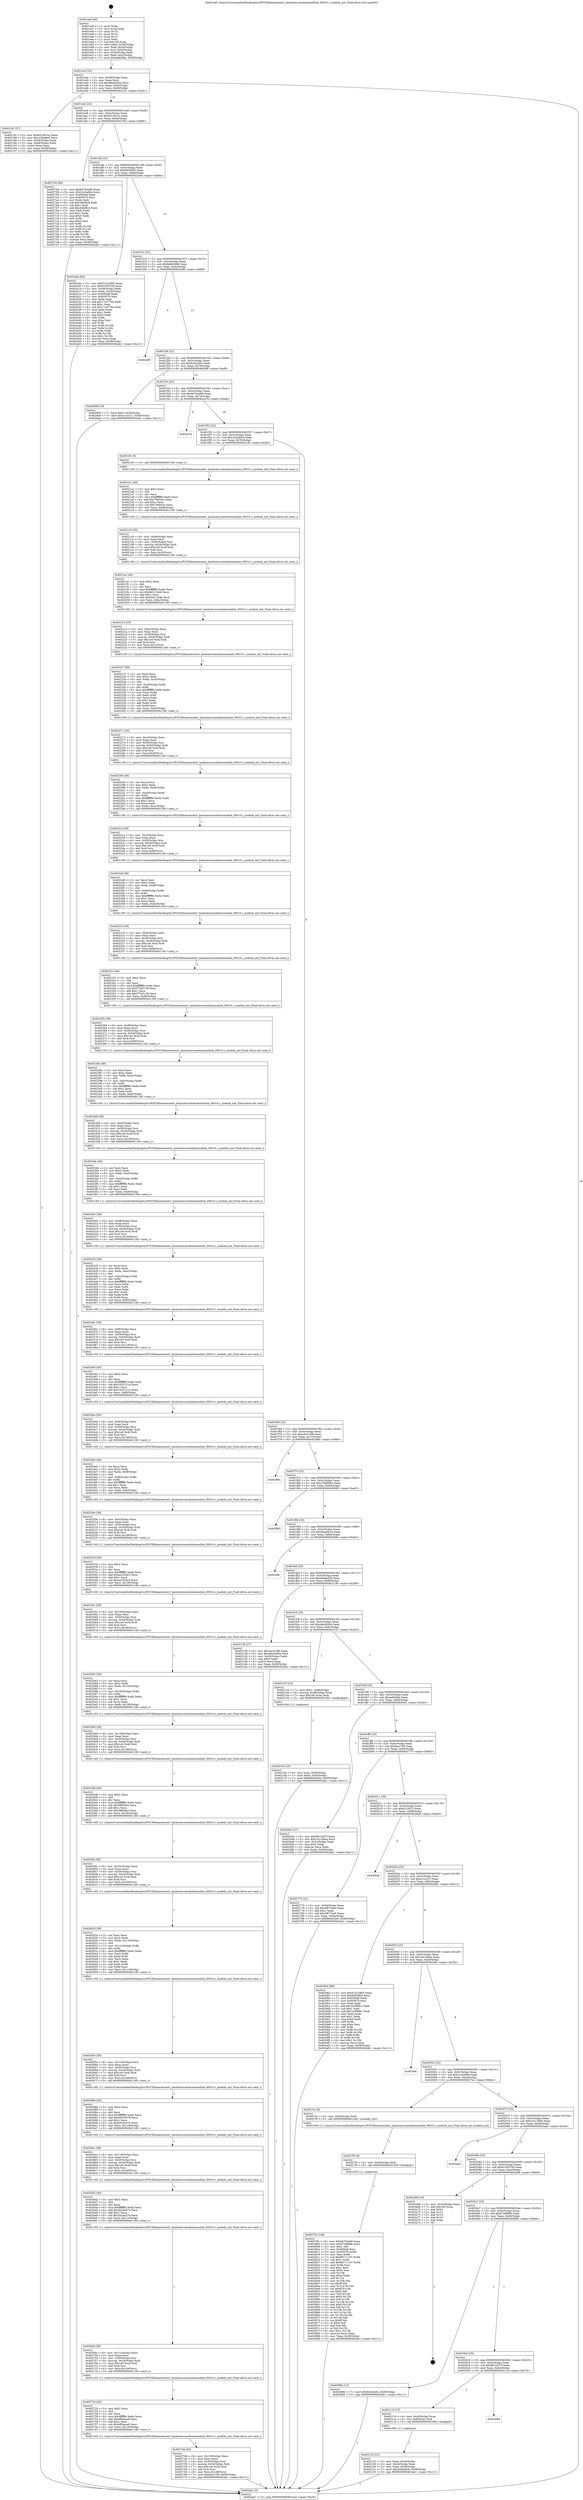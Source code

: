 digraph "0x401ea0" {
  label = "0x401ea0 (/mnt/c/Users/mathe/Desktop/tcc/POCII/binaries/extr_hashcatsrcmodulesmodule_00010.c_module_init_Final-ollvm.out::main(0))"
  labelloc = "t"
  node[shape=record]

  Entry [label="",width=0.3,height=0.3,shape=circle,fillcolor=black,style=filled]
  "0x401ecd" [label="{
     0x401ecd [23]\l
     | [instrs]\l
     &nbsp;&nbsp;0x401ecd \<+3\>: mov -0x58(%rbp),%eax\l
     &nbsp;&nbsp;0x401ed0 \<+2\>: mov %eax,%ecx\l
     &nbsp;&nbsp;0x401ed2 \<+6\>: sub $0x86eb42bb,%ecx\l
     &nbsp;&nbsp;0x401ed8 \<+3\>: mov %eax,-0x5c(%rbp)\l
     &nbsp;&nbsp;0x401edb \<+3\>: mov %ecx,-0x60(%rbp)\l
     &nbsp;&nbsp;0x401ede \<+6\>: je 0000000000402181 \<main+0x2e1\>\l
  }"]
  "0x402181" [label="{
     0x402181 [27]\l
     | [instrs]\l
     &nbsp;&nbsp;0x402181 \<+5\>: mov $0x931491ec,%eax\l
     &nbsp;&nbsp;0x402186 \<+5\>: mov $0xc22bd6e5,%ecx\l
     &nbsp;&nbsp;0x40218b \<+3\>: mov -0x54(%rbp),%edx\l
     &nbsp;&nbsp;0x40218e \<+3\>: cmp -0x48(%rbp),%edx\l
     &nbsp;&nbsp;0x402191 \<+3\>: cmovl %ecx,%eax\l
     &nbsp;&nbsp;0x402194 \<+3\>: mov %eax,-0x58(%rbp)\l
     &nbsp;&nbsp;0x402197 \<+5\>: jmp 0000000000402ab1 \<main+0xc11\>\l
  }"]
  "0x401ee4" [label="{
     0x401ee4 [22]\l
     | [instrs]\l
     &nbsp;&nbsp;0x401ee4 \<+5\>: jmp 0000000000401ee9 \<main+0x49\>\l
     &nbsp;&nbsp;0x401ee9 \<+3\>: mov -0x5c(%rbp),%eax\l
     &nbsp;&nbsp;0x401eec \<+5\>: sub $0x931491ec,%eax\l
     &nbsp;&nbsp;0x401ef1 \<+3\>: mov %eax,-0x64(%rbp)\l
     &nbsp;&nbsp;0x401ef4 \<+6\>: je 0000000000402794 \<main+0x8f4\>\l
  }"]
  Exit [label="",width=0.3,height=0.3,shape=circle,fillcolor=black,style=filled,peripheries=2]
  "0x402794" [label="{
     0x402794 [88]\l
     | [instrs]\l
     &nbsp;&nbsp;0x402794 \<+5\>: mov $0xbb7b3a69,%eax\l
     &nbsp;&nbsp;0x402799 \<+5\>: mov $0x21e5a60e,%ecx\l
     &nbsp;&nbsp;0x40279e \<+7\>: mov 0x4050a8,%edx\l
     &nbsp;&nbsp;0x4027a5 \<+7\>: mov 0x405070,%esi\l
     &nbsp;&nbsp;0x4027ac \<+2\>: mov %edx,%edi\l
     &nbsp;&nbsp;0x4027ae \<+6\>: sub $0x3dfcf6c4,%edi\l
     &nbsp;&nbsp;0x4027b4 \<+3\>: sub $0x1,%edi\l
     &nbsp;&nbsp;0x4027b7 \<+6\>: add $0x3dfcf6c4,%edi\l
     &nbsp;&nbsp;0x4027bd \<+3\>: imul %edi,%edx\l
     &nbsp;&nbsp;0x4027c0 \<+3\>: and $0x1,%edx\l
     &nbsp;&nbsp;0x4027c3 \<+3\>: cmp $0x0,%edx\l
     &nbsp;&nbsp;0x4027c6 \<+4\>: sete %r8b\l
     &nbsp;&nbsp;0x4027ca \<+3\>: cmp $0xa,%esi\l
     &nbsp;&nbsp;0x4027cd \<+4\>: setl %r9b\l
     &nbsp;&nbsp;0x4027d1 \<+3\>: mov %r8b,%r10b\l
     &nbsp;&nbsp;0x4027d4 \<+3\>: and %r9b,%r10b\l
     &nbsp;&nbsp;0x4027d7 \<+3\>: xor %r9b,%r8b\l
     &nbsp;&nbsp;0x4027da \<+3\>: or %r8b,%r10b\l
     &nbsp;&nbsp;0x4027dd \<+4\>: test $0x1,%r10b\l
     &nbsp;&nbsp;0x4027e1 \<+3\>: cmovne %ecx,%eax\l
     &nbsp;&nbsp;0x4027e4 \<+3\>: mov %eax,-0x58(%rbp)\l
     &nbsp;&nbsp;0x4027e7 \<+5\>: jmp 0000000000402ab1 \<main+0xc11\>\l
  }"]
  "0x401efa" [label="{
     0x401efa [22]\l
     | [instrs]\l
     &nbsp;&nbsp;0x401efa \<+5\>: jmp 0000000000401eff \<main+0x5f\>\l
     &nbsp;&nbsp;0x401eff \<+3\>: mov -0x5c(%rbp),%eax\l
     &nbsp;&nbsp;0x401f02 \<+5\>: sub $0x94f2fd03,%eax\l
     &nbsp;&nbsp;0x401f07 \<+3\>: mov %eax,-0x68(%rbp)\l
     &nbsp;&nbsp;0x401f0a \<+6\>: je 0000000000402a0a \<main+0xb6a\>\l
  }"]
  "0x4027fe" [label="{
     0x4027fe [144]\l
     | [instrs]\l
     &nbsp;&nbsp;0x4027fe \<+5\>: mov $0xbb7b3a69,%eax\l
     &nbsp;&nbsp;0x402803 \<+5\>: mov $0x67a9fd8b,%ecx\l
     &nbsp;&nbsp;0x402808 \<+2\>: mov $0x1,%dl\l
     &nbsp;&nbsp;0x40280a \<+7\>: mov 0x4050a8,%esi\l
     &nbsp;&nbsp;0x402811 \<+8\>: mov 0x405070,%r8d\l
     &nbsp;&nbsp;0x402819 \<+3\>: mov %esi,%r9d\l
     &nbsp;&nbsp;0x40281c \<+7\>: sub $0x88711197,%r9d\l
     &nbsp;&nbsp;0x402823 \<+4\>: sub $0x1,%r9d\l
     &nbsp;&nbsp;0x402827 \<+7\>: add $0x88711197,%r9d\l
     &nbsp;&nbsp;0x40282e \<+4\>: imul %r9d,%esi\l
     &nbsp;&nbsp;0x402832 \<+3\>: and $0x1,%esi\l
     &nbsp;&nbsp;0x402835 \<+3\>: cmp $0x0,%esi\l
     &nbsp;&nbsp;0x402838 \<+4\>: sete %r10b\l
     &nbsp;&nbsp;0x40283c \<+4\>: cmp $0xa,%r8d\l
     &nbsp;&nbsp;0x402840 \<+4\>: setl %r11b\l
     &nbsp;&nbsp;0x402844 \<+3\>: mov %r10b,%bl\l
     &nbsp;&nbsp;0x402847 \<+3\>: xor $0xff,%bl\l
     &nbsp;&nbsp;0x40284a \<+3\>: mov %r11b,%r14b\l
     &nbsp;&nbsp;0x40284d \<+4\>: xor $0xff,%r14b\l
     &nbsp;&nbsp;0x402851 \<+3\>: xor $0x0,%dl\l
     &nbsp;&nbsp;0x402854 \<+3\>: mov %bl,%r15b\l
     &nbsp;&nbsp;0x402857 \<+4\>: and $0x0,%r15b\l
     &nbsp;&nbsp;0x40285b \<+3\>: and %dl,%r10b\l
     &nbsp;&nbsp;0x40285e \<+3\>: mov %r14b,%r12b\l
     &nbsp;&nbsp;0x402861 \<+4\>: and $0x0,%r12b\l
     &nbsp;&nbsp;0x402865 \<+3\>: and %dl,%r11b\l
     &nbsp;&nbsp;0x402868 \<+3\>: or %r10b,%r15b\l
     &nbsp;&nbsp;0x40286b \<+3\>: or %r11b,%r12b\l
     &nbsp;&nbsp;0x40286e \<+3\>: xor %r12b,%r15b\l
     &nbsp;&nbsp;0x402871 \<+3\>: or %r14b,%bl\l
     &nbsp;&nbsp;0x402874 \<+3\>: xor $0xff,%bl\l
     &nbsp;&nbsp;0x402877 \<+3\>: or $0x0,%dl\l
     &nbsp;&nbsp;0x40287a \<+2\>: and %dl,%bl\l
     &nbsp;&nbsp;0x40287c \<+3\>: or %bl,%r15b\l
     &nbsp;&nbsp;0x40287f \<+4\>: test $0x1,%r15b\l
     &nbsp;&nbsp;0x402883 \<+3\>: cmovne %ecx,%eax\l
     &nbsp;&nbsp;0x402886 \<+3\>: mov %eax,-0x58(%rbp)\l
     &nbsp;&nbsp;0x402889 \<+5\>: jmp 0000000000402ab1 \<main+0xc11\>\l
  }"]
  "0x402a0a" [label="{
     0x402a0a [94]\l
     | [instrs]\l
     &nbsp;&nbsp;0x402a0a \<+5\>: mov $0x51412805,%eax\l
     &nbsp;&nbsp;0x402a0f \<+5\>: mov $0x615057d4,%ecx\l
     &nbsp;&nbsp;0x402a14 \<+3\>: mov -0x30(%rbp),%edx\l
     &nbsp;&nbsp;0x402a17 \<+3\>: mov %edx,-0x24(%rbp)\l
     &nbsp;&nbsp;0x402a1a \<+7\>: mov 0x4050a8,%edx\l
     &nbsp;&nbsp;0x402a21 \<+7\>: mov 0x405070,%esi\l
     &nbsp;&nbsp;0x402a28 \<+2\>: mov %edx,%edi\l
     &nbsp;&nbsp;0x402a2a \<+6\>: add $0x17cd776a,%edi\l
     &nbsp;&nbsp;0x402a30 \<+3\>: sub $0x1,%edi\l
     &nbsp;&nbsp;0x402a33 \<+6\>: sub $0x17cd776a,%edi\l
     &nbsp;&nbsp;0x402a39 \<+3\>: imul %edi,%edx\l
     &nbsp;&nbsp;0x402a3c \<+3\>: and $0x1,%edx\l
     &nbsp;&nbsp;0x402a3f \<+3\>: cmp $0x0,%edx\l
     &nbsp;&nbsp;0x402a42 \<+4\>: sete %r8b\l
     &nbsp;&nbsp;0x402a46 \<+3\>: cmp $0xa,%esi\l
     &nbsp;&nbsp;0x402a49 \<+4\>: setl %r9b\l
     &nbsp;&nbsp;0x402a4d \<+3\>: mov %r8b,%r10b\l
     &nbsp;&nbsp;0x402a50 \<+3\>: and %r9b,%r10b\l
     &nbsp;&nbsp;0x402a53 \<+3\>: xor %r9b,%r8b\l
     &nbsp;&nbsp;0x402a56 \<+3\>: or %r8b,%r10b\l
     &nbsp;&nbsp;0x402a59 \<+4\>: test $0x1,%r10b\l
     &nbsp;&nbsp;0x402a5d \<+3\>: cmovne %ecx,%eax\l
     &nbsp;&nbsp;0x402a60 \<+3\>: mov %eax,-0x58(%rbp)\l
     &nbsp;&nbsp;0x402a63 \<+5\>: jmp 0000000000402ab1 \<main+0xc11\>\l
  }"]
  "0x401f10" [label="{
     0x401f10 [22]\l
     | [instrs]\l
     &nbsp;&nbsp;0x401f10 \<+5\>: jmp 0000000000401f15 \<main+0x75\>\l
     &nbsp;&nbsp;0x401f15 \<+3\>: mov -0x5c(%rbp),%eax\l
     &nbsp;&nbsp;0x401f18 \<+5\>: sub $0x9a6b3688,%eax\l
     &nbsp;&nbsp;0x401f1d \<+3\>: mov %eax,-0x6c(%rbp)\l
     &nbsp;&nbsp;0x401f20 \<+6\>: je 0000000000402a99 \<main+0xbf9\>\l
  }"]
  "0x4027f5" [label="{
     0x4027f5 [9]\l
     | [instrs]\l
     &nbsp;&nbsp;0x4027f5 \<+4\>: mov -0x50(%rbp),%rdi\l
     &nbsp;&nbsp;0x4027f9 \<+5\>: call 0000000000401030 \<free@plt\>\l
     | [calls]\l
     &nbsp;&nbsp;0x401030 \{1\} (unknown)\l
  }"]
  "0x402a99" [label="{
     0x402a99\l
  }", style=dashed]
  "0x401f26" [label="{
     0x401f26 [22]\l
     | [instrs]\l
     &nbsp;&nbsp;0x401f26 \<+5\>: jmp 0000000000401f2b \<main+0x8b\>\l
     &nbsp;&nbsp;0x401f2b \<+3\>: mov -0x5c(%rbp),%eax\l
     &nbsp;&nbsp;0x401f2e \<+5\>: sub $0x9c3e2d3c,%eax\l
     &nbsp;&nbsp;0x401f33 \<+3\>: mov %eax,-0x70(%rbp)\l
     &nbsp;&nbsp;0x401f36 \<+6\>: je 000000000040299f \<main+0xaff\>\l
  }"]
  "0x402748" [label="{
     0x402748 [45]\l
     | [instrs]\l
     &nbsp;&nbsp;0x402748 \<+6\>: mov -0x120(%rbp),%ecx\l
     &nbsp;&nbsp;0x40274e \<+3\>: imul %eax,%ecx\l
     &nbsp;&nbsp;0x402751 \<+4\>: mov -0x50(%rbp),%rsi\l
     &nbsp;&nbsp;0x402755 \<+4\>: movslq -0x54(%rbp),%rdi\l
     &nbsp;&nbsp;0x402759 \<+7\>: imul $0x1e0,%rdi,%rdi\l
     &nbsp;&nbsp;0x402760 \<+3\>: add %rdi,%rsi\l
     &nbsp;&nbsp;0x402763 \<+6\>: mov %ecx,0x1d8(%rsi)\l
     &nbsp;&nbsp;0x402769 \<+7\>: movl $0x6acc709,-0x58(%rbp)\l
     &nbsp;&nbsp;0x402770 \<+5\>: jmp 0000000000402ab1 \<main+0xc11\>\l
  }"]
  "0x40299f" [label="{
     0x40299f [19]\l
     | [instrs]\l
     &nbsp;&nbsp;0x40299f \<+7\>: movl $0x0,-0x30(%rbp)\l
     &nbsp;&nbsp;0x4029a6 \<+7\>: movl $0xcc1a311,-0x58(%rbp)\l
     &nbsp;&nbsp;0x4029ad \<+5\>: jmp 0000000000402ab1 \<main+0xc11\>\l
  }"]
  "0x401f3c" [label="{
     0x401f3c [22]\l
     | [instrs]\l
     &nbsp;&nbsp;0x401f3c \<+5\>: jmp 0000000000401f41 \<main+0xa1\>\l
     &nbsp;&nbsp;0x401f41 \<+3\>: mov -0x5c(%rbp),%eax\l
     &nbsp;&nbsp;0x401f44 \<+5\>: sub $0xbb7b3a69,%eax\l
     &nbsp;&nbsp;0x401f49 \<+3\>: mov %eax,-0x74(%rbp)\l
     &nbsp;&nbsp;0x401f4c \<+6\>: je 0000000000402a7b \<main+0xbdb\>\l
  }"]
  "0x402720" [label="{
     0x402720 [40]\l
     | [instrs]\l
     &nbsp;&nbsp;0x402720 \<+5\>: mov $0x2,%ecx\l
     &nbsp;&nbsp;0x402725 \<+1\>: cltd\l
     &nbsp;&nbsp;0x402726 \<+2\>: idiv %ecx\l
     &nbsp;&nbsp;0x402728 \<+6\>: imul $0xfffffffe,%edx,%ecx\l
     &nbsp;&nbsp;0x40272e \<+6\>: add $0xbf84aca8,%ecx\l
     &nbsp;&nbsp;0x402734 \<+3\>: add $0x1,%ecx\l
     &nbsp;&nbsp;0x402737 \<+6\>: sub $0xbf84aca8,%ecx\l
     &nbsp;&nbsp;0x40273d \<+6\>: mov %ecx,-0x120(%rbp)\l
     &nbsp;&nbsp;0x402743 \<+5\>: call 0000000000401160 \<next_i\>\l
     | [calls]\l
     &nbsp;&nbsp;0x401160 \{1\} (/mnt/c/Users/mathe/Desktop/tcc/POCII/binaries/extr_hashcatsrcmodulesmodule_00010.c_module_init_Final-ollvm.out::next_i)\l
  }"]
  "0x402a7b" [label="{
     0x402a7b\l
  }", style=dashed]
  "0x401f52" [label="{
     0x401f52 [22]\l
     | [instrs]\l
     &nbsp;&nbsp;0x401f52 \<+5\>: jmp 0000000000401f57 \<main+0xb7\>\l
     &nbsp;&nbsp;0x401f57 \<+3\>: mov -0x5c(%rbp),%eax\l
     &nbsp;&nbsp;0x401f5a \<+5\>: sub $0xc22bd6e5,%eax\l
     &nbsp;&nbsp;0x401f5f \<+3\>: mov %eax,-0x78(%rbp)\l
     &nbsp;&nbsp;0x401f62 \<+6\>: je 000000000040219c \<main+0x2fc\>\l
  }"]
  "0x4026fa" [label="{
     0x4026fa [38]\l
     | [instrs]\l
     &nbsp;&nbsp;0x4026fa \<+6\>: mov -0x11c(%rbp),%ecx\l
     &nbsp;&nbsp;0x402700 \<+3\>: imul %eax,%ecx\l
     &nbsp;&nbsp;0x402703 \<+4\>: mov -0x50(%rbp),%rsi\l
     &nbsp;&nbsp;0x402707 \<+4\>: movslq -0x54(%rbp),%rdi\l
     &nbsp;&nbsp;0x40270b \<+7\>: imul $0x1e0,%rdi,%rdi\l
     &nbsp;&nbsp;0x402712 \<+3\>: add %rdi,%rsi\l
     &nbsp;&nbsp;0x402715 \<+6\>: mov %ecx,0x1d4(%rsi)\l
     &nbsp;&nbsp;0x40271b \<+5\>: call 0000000000401160 \<next_i\>\l
     | [calls]\l
     &nbsp;&nbsp;0x401160 \{1\} (/mnt/c/Users/mathe/Desktop/tcc/POCII/binaries/extr_hashcatsrcmodulesmodule_00010.c_module_init_Final-ollvm.out::next_i)\l
  }"]
  "0x40219c" [label="{
     0x40219c [5]\l
     | [instrs]\l
     &nbsp;&nbsp;0x40219c \<+5\>: call 0000000000401160 \<next_i\>\l
     | [calls]\l
     &nbsp;&nbsp;0x401160 \{1\} (/mnt/c/Users/mathe/Desktop/tcc/POCII/binaries/extr_hashcatsrcmodulesmodule_00010.c_module_init_Final-ollvm.out::next_i)\l
  }"]
  "0x401f68" [label="{
     0x401f68 [22]\l
     | [instrs]\l
     &nbsp;&nbsp;0x401f68 \<+5\>: jmp 0000000000401f6d \<main+0xcd\>\l
     &nbsp;&nbsp;0x401f6d \<+3\>: mov -0x5c(%rbp),%eax\l
     &nbsp;&nbsp;0x401f70 \<+5\>: sub $0xc4c015f8,%eax\l
     &nbsp;&nbsp;0x401f75 \<+3\>: mov %eax,-0x7c(%rbp)\l
     &nbsp;&nbsp;0x401f78 \<+6\>: je 000000000040289a \<main+0x9fa\>\l
  }"]
  "0x4026d2" [label="{
     0x4026d2 [40]\l
     | [instrs]\l
     &nbsp;&nbsp;0x4026d2 \<+5\>: mov $0x2,%ecx\l
     &nbsp;&nbsp;0x4026d7 \<+1\>: cltd\l
     &nbsp;&nbsp;0x4026d8 \<+2\>: idiv %ecx\l
     &nbsp;&nbsp;0x4026da \<+6\>: imul $0xfffffffe,%edx,%ecx\l
     &nbsp;&nbsp;0x4026e0 \<+6\>: add $0x2b2da57e,%ecx\l
     &nbsp;&nbsp;0x4026e6 \<+3\>: add $0x1,%ecx\l
     &nbsp;&nbsp;0x4026e9 \<+6\>: sub $0x2b2da57e,%ecx\l
     &nbsp;&nbsp;0x4026ef \<+6\>: mov %ecx,-0x11c(%rbp)\l
     &nbsp;&nbsp;0x4026f5 \<+5\>: call 0000000000401160 \<next_i\>\l
     | [calls]\l
     &nbsp;&nbsp;0x401160 \{1\} (/mnt/c/Users/mathe/Desktop/tcc/POCII/binaries/extr_hashcatsrcmodulesmodule_00010.c_module_init_Final-ollvm.out::next_i)\l
  }"]
  "0x40289a" [label="{
     0x40289a\l
  }", style=dashed]
  "0x401f7e" [label="{
     0x401f7e [22]\l
     | [instrs]\l
     &nbsp;&nbsp;0x401f7e \<+5\>: jmp 0000000000401f83 \<main+0xe3\>\l
     &nbsp;&nbsp;0x401f83 \<+3\>: mov -0x5c(%rbp),%eax\l
     &nbsp;&nbsp;0x401f86 \<+5\>: sub $0xc769895e,%eax\l
     &nbsp;&nbsp;0x401f8b \<+3\>: mov %eax,-0x80(%rbp)\l
     &nbsp;&nbsp;0x401f8e \<+6\>: je 0000000000402993 \<main+0xaf3\>\l
  }"]
  "0x4026ac" [label="{
     0x4026ac [38]\l
     | [instrs]\l
     &nbsp;&nbsp;0x4026ac \<+6\>: mov -0x118(%rbp),%ecx\l
     &nbsp;&nbsp;0x4026b2 \<+3\>: imul %eax,%ecx\l
     &nbsp;&nbsp;0x4026b5 \<+4\>: mov -0x50(%rbp),%rsi\l
     &nbsp;&nbsp;0x4026b9 \<+4\>: movslq -0x54(%rbp),%rdi\l
     &nbsp;&nbsp;0x4026bd \<+7\>: imul $0x1e0,%rdi,%rdi\l
     &nbsp;&nbsp;0x4026c4 \<+3\>: add %rdi,%rsi\l
     &nbsp;&nbsp;0x4026c7 \<+6\>: mov %ecx,0x1d0(%rsi)\l
     &nbsp;&nbsp;0x4026cd \<+5\>: call 0000000000401160 \<next_i\>\l
     | [calls]\l
     &nbsp;&nbsp;0x401160 \{1\} (/mnt/c/Users/mathe/Desktop/tcc/POCII/binaries/extr_hashcatsrcmodulesmodule_00010.c_module_init_Final-ollvm.out::next_i)\l
  }"]
  "0x402993" [label="{
     0x402993\l
  }", style=dashed]
  "0x401f94" [label="{
     0x401f94 [25]\l
     | [instrs]\l
     &nbsp;&nbsp;0x401f94 \<+5\>: jmp 0000000000401f99 \<main+0xf9\>\l
     &nbsp;&nbsp;0x401f99 \<+3\>: mov -0x5c(%rbp),%eax\l
     &nbsp;&nbsp;0x401f9c \<+5\>: sub $0xdeaa0b14,%eax\l
     &nbsp;&nbsp;0x401fa1 \<+6\>: mov %eax,-0x84(%rbp)\l
     &nbsp;&nbsp;0x401fa7 \<+6\>: je 00000000004028fe \<main+0xa5e\>\l
  }"]
  "0x402684" [label="{
     0x402684 [40]\l
     | [instrs]\l
     &nbsp;&nbsp;0x402684 \<+5\>: mov $0x2,%ecx\l
     &nbsp;&nbsp;0x402689 \<+1\>: cltd\l
     &nbsp;&nbsp;0x40268a \<+2\>: idiv %ecx\l
     &nbsp;&nbsp;0x40268c \<+6\>: imul $0xfffffffe,%edx,%ecx\l
     &nbsp;&nbsp;0x402692 \<+6\>: add $0x6918c076,%ecx\l
     &nbsp;&nbsp;0x402698 \<+3\>: add $0x1,%ecx\l
     &nbsp;&nbsp;0x40269b \<+6\>: sub $0x6918c076,%ecx\l
     &nbsp;&nbsp;0x4026a1 \<+6\>: mov %ecx,-0x118(%rbp)\l
     &nbsp;&nbsp;0x4026a7 \<+5\>: call 0000000000401160 \<next_i\>\l
     | [calls]\l
     &nbsp;&nbsp;0x401160 \{1\} (/mnt/c/Users/mathe/Desktop/tcc/POCII/binaries/extr_hashcatsrcmodulesmodule_00010.c_module_init_Final-ollvm.out::next_i)\l
  }"]
  "0x4028fe" [label="{
     0x4028fe\l
  }", style=dashed]
  "0x401fad" [label="{
     0x401fad [25]\l
     | [instrs]\l
     &nbsp;&nbsp;0x401fad \<+5\>: jmp 0000000000401fb2 \<main+0x112\>\l
     &nbsp;&nbsp;0x401fb2 \<+3\>: mov -0x5c(%rbp),%eax\l
     &nbsp;&nbsp;0x401fb5 \<+5\>: sub $0xe06dad28,%eax\l
     &nbsp;&nbsp;0x401fba \<+6\>: mov %eax,-0x88(%rbp)\l
     &nbsp;&nbsp;0x401fc0 \<+6\>: je 0000000000402138 \<main+0x298\>\l
  }"]
  "0x40265e" [label="{
     0x40265e [38]\l
     | [instrs]\l
     &nbsp;&nbsp;0x40265e \<+6\>: mov -0x114(%rbp),%ecx\l
     &nbsp;&nbsp;0x402664 \<+3\>: imul %eax,%ecx\l
     &nbsp;&nbsp;0x402667 \<+4\>: mov -0x50(%rbp),%rsi\l
     &nbsp;&nbsp;0x40266b \<+4\>: movslq -0x54(%rbp),%rdi\l
     &nbsp;&nbsp;0x40266f \<+7\>: imul $0x1e0,%rdi,%rdi\l
     &nbsp;&nbsp;0x402676 \<+3\>: add %rdi,%rsi\l
     &nbsp;&nbsp;0x402679 \<+6\>: mov %ecx,0x198(%rsi)\l
     &nbsp;&nbsp;0x40267f \<+5\>: call 0000000000401160 \<next_i\>\l
     | [calls]\l
     &nbsp;&nbsp;0x401160 \{1\} (/mnt/c/Users/mathe/Desktop/tcc/POCII/binaries/extr_hashcatsrcmodulesmodule_00010.c_module_init_Final-ollvm.out::next_i)\l
  }"]
  "0x402138" [label="{
     0x402138 [27]\l
     | [instrs]\l
     &nbsp;&nbsp;0x402138 \<+5\>: mov $0xc4c015f8,%eax\l
     &nbsp;&nbsp;0x40213d \<+5\>: mov $0xe8e3d564,%ecx\l
     &nbsp;&nbsp;0x402142 \<+3\>: mov -0x28(%rbp),%edx\l
     &nbsp;&nbsp;0x402145 \<+3\>: cmp $0x0,%edx\l
     &nbsp;&nbsp;0x402148 \<+3\>: cmove %ecx,%eax\l
     &nbsp;&nbsp;0x40214b \<+3\>: mov %eax,-0x58(%rbp)\l
     &nbsp;&nbsp;0x40214e \<+5\>: jmp 0000000000402ab1 \<main+0xc11\>\l
  }"]
  "0x401fc6" [label="{
     0x401fc6 [25]\l
     | [instrs]\l
     &nbsp;&nbsp;0x401fc6 \<+5\>: jmp 0000000000401fcb \<main+0x12b\>\l
     &nbsp;&nbsp;0x401fcb \<+3\>: mov -0x5c(%rbp),%eax\l
     &nbsp;&nbsp;0x401fce \<+5\>: sub $0xe8e3d564,%eax\l
     &nbsp;&nbsp;0x401fd3 \<+6\>: mov %eax,-0x8c(%rbp)\l
     &nbsp;&nbsp;0x401fd9 \<+6\>: je 0000000000402153 \<main+0x2b3\>\l
  }"]
  "0x402624" [label="{
     0x402624 [58]\l
     | [instrs]\l
     &nbsp;&nbsp;0x402624 \<+2\>: xor %ecx,%ecx\l
     &nbsp;&nbsp;0x402626 \<+5\>: mov $0x2,%edx\l
     &nbsp;&nbsp;0x40262b \<+6\>: mov %edx,-0x110(%rbp)\l
     &nbsp;&nbsp;0x402631 \<+1\>: cltd\l
     &nbsp;&nbsp;0x402632 \<+7\>: mov -0x110(%rbp),%r8d\l
     &nbsp;&nbsp;0x402639 \<+3\>: idiv %r8d\l
     &nbsp;&nbsp;0x40263c \<+6\>: imul $0xfffffffe,%edx,%edx\l
     &nbsp;&nbsp;0x402642 \<+3\>: mov %ecx,%r9d\l
     &nbsp;&nbsp;0x402645 \<+3\>: sub %edx,%r9d\l
     &nbsp;&nbsp;0x402648 \<+2\>: mov %ecx,%edx\l
     &nbsp;&nbsp;0x40264a \<+3\>: sub $0x1,%edx\l
     &nbsp;&nbsp;0x40264d \<+3\>: add %edx,%r9d\l
     &nbsp;&nbsp;0x402650 \<+3\>: sub %r9d,%ecx\l
     &nbsp;&nbsp;0x402653 \<+6\>: mov %ecx,-0x114(%rbp)\l
     &nbsp;&nbsp;0x402659 \<+5\>: call 0000000000401160 \<next_i\>\l
     | [calls]\l
     &nbsp;&nbsp;0x401160 \{1\} (/mnt/c/Users/mathe/Desktop/tcc/POCII/binaries/extr_hashcatsrcmodulesmodule_00010.c_module_init_Final-ollvm.out::next_i)\l
  }"]
  "0x402153" [label="{
     0x402153 [23]\l
     | [instrs]\l
     &nbsp;&nbsp;0x402153 \<+7\>: movl $0x1,-0x48(%rbp)\l
     &nbsp;&nbsp;0x40215a \<+4\>: movslq -0x48(%rbp),%rax\l
     &nbsp;&nbsp;0x40215e \<+7\>: imul $0x1e0,%rax,%rdi\l
     &nbsp;&nbsp;0x402165 \<+5\>: call 0000000000401050 \<malloc@plt\>\l
     | [calls]\l
     &nbsp;&nbsp;0x401050 \{1\} (unknown)\l
  }"]
  "0x401fdf" [label="{
     0x401fdf [25]\l
     | [instrs]\l
     &nbsp;&nbsp;0x401fdf \<+5\>: jmp 0000000000401fe4 \<main+0x144\>\l
     &nbsp;&nbsp;0x401fe4 \<+3\>: mov -0x5c(%rbp),%eax\l
     &nbsp;&nbsp;0x401fe7 \<+5\>: sub $0xeefa5bfa,%eax\l
     &nbsp;&nbsp;0x401fec \<+6\>: mov %eax,-0x90(%rbp)\l
     &nbsp;&nbsp;0x401ff2 \<+6\>: je 00000000004020e3 \<main+0x243\>\l
  }"]
  "0x4025fe" [label="{
     0x4025fe [38]\l
     | [instrs]\l
     &nbsp;&nbsp;0x4025fe \<+6\>: mov -0x10c(%rbp),%ecx\l
     &nbsp;&nbsp;0x402604 \<+3\>: imul %eax,%ecx\l
     &nbsp;&nbsp;0x402607 \<+4\>: mov -0x50(%rbp),%rsi\l
     &nbsp;&nbsp;0x40260b \<+4\>: movslq -0x54(%rbp),%rdi\l
     &nbsp;&nbsp;0x40260f \<+7\>: imul $0x1e0,%rdi,%rdi\l
     &nbsp;&nbsp;0x402616 \<+3\>: add %rdi,%rsi\l
     &nbsp;&nbsp;0x402619 \<+6\>: mov %ecx,0x194(%rsi)\l
     &nbsp;&nbsp;0x40261f \<+5\>: call 0000000000401160 \<next_i\>\l
     | [calls]\l
     &nbsp;&nbsp;0x401160 \{1\} (/mnt/c/Users/mathe/Desktop/tcc/POCII/binaries/extr_hashcatsrcmodulesmodule_00010.c_module_init_Final-ollvm.out::next_i)\l
  }"]
  "0x4020e3" [label="{
     0x4020e3 [27]\l
     | [instrs]\l
     &nbsp;&nbsp;0x4020e3 \<+5\>: mov $0x6812d37f,%eax\l
     &nbsp;&nbsp;0x4020e8 \<+5\>: mov $0x1b21dbea,%ecx\l
     &nbsp;&nbsp;0x4020ed \<+3\>: mov -0x2c(%rbp),%edx\l
     &nbsp;&nbsp;0x4020f0 \<+3\>: cmp $0x2,%edx\l
     &nbsp;&nbsp;0x4020f3 \<+3\>: cmovne %ecx,%eax\l
     &nbsp;&nbsp;0x4020f6 \<+3\>: mov %eax,-0x58(%rbp)\l
     &nbsp;&nbsp;0x4020f9 \<+5\>: jmp 0000000000402ab1 \<main+0xc11\>\l
  }"]
  "0x401ff8" [label="{
     0x401ff8 [25]\l
     | [instrs]\l
     &nbsp;&nbsp;0x401ff8 \<+5\>: jmp 0000000000401ffd \<main+0x15d\>\l
     &nbsp;&nbsp;0x401ffd \<+3\>: mov -0x5c(%rbp),%eax\l
     &nbsp;&nbsp;0x402000 \<+5\>: sub $0x6acc709,%eax\l
     &nbsp;&nbsp;0x402005 \<+6\>: mov %eax,-0x94(%rbp)\l
     &nbsp;&nbsp;0x40200b \<+6\>: je 0000000000402775 \<main+0x8d5\>\l
  }"]
  "0x402ab1" [label="{
     0x402ab1 [5]\l
     | [instrs]\l
     &nbsp;&nbsp;0x402ab1 \<+5\>: jmp 0000000000401ecd \<main+0x2d\>\l
  }"]
  "0x401ea0" [label="{
     0x401ea0 [45]\l
     | [instrs]\l
     &nbsp;&nbsp;0x401ea0 \<+1\>: push %rbp\l
     &nbsp;&nbsp;0x401ea1 \<+3\>: mov %rsp,%rbp\l
     &nbsp;&nbsp;0x401ea4 \<+2\>: push %r15\l
     &nbsp;&nbsp;0x401ea6 \<+2\>: push %r14\l
     &nbsp;&nbsp;0x401ea8 \<+2\>: push %r12\l
     &nbsp;&nbsp;0x401eaa \<+1\>: push %rbx\l
     &nbsp;&nbsp;0x401eab \<+7\>: sub $0x100,%rsp\l
     &nbsp;&nbsp;0x401eb2 \<+7\>: movl $0x0,-0x30(%rbp)\l
     &nbsp;&nbsp;0x401eb9 \<+3\>: mov %edi,-0x34(%rbp)\l
     &nbsp;&nbsp;0x401ebc \<+4\>: mov %rsi,-0x40(%rbp)\l
     &nbsp;&nbsp;0x401ec0 \<+3\>: mov -0x34(%rbp),%edi\l
     &nbsp;&nbsp;0x401ec3 \<+3\>: mov %edi,-0x2c(%rbp)\l
     &nbsp;&nbsp;0x401ec6 \<+7\>: movl $0xeefa5bfa,-0x58(%rbp)\l
  }"]
  "0x4025d6" [label="{
     0x4025d6 [40]\l
     | [instrs]\l
     &nbsp;&nbsp;0x4025d6 \<+5\>: mov $0x2,%ecx\l
     &nbsp;&nbsp;0x4025db \<+1\>: cltd\l
     &nbsp;&nbsp;0x4025dc \<+2\>: idiv %ecx\l
     &nbsp;&nbsp;0x4025de \<+6\>: imul $0xfffffffe,%edx,%ecx\l
     &nbsp;&nbsp;0x4025e4 \<+6\>: sub $0x5f6fc9a2,%ecx\l
     &nbsp;&nbsp;0x4025ea \<+3\>: add $0x1,%ecx\l
     &nbsp;&nbsp;0x4025ed \<+6\>: add $0x5f6fc9a2,%ecx\l
     &nbsp;&nbsp;0x4025f3 \<+6\>: mov %ecx,-0x10c(%rbp)\l
     &nbsp;&nbsp;0x4025f9 \<+5\>: call 0000000000401160 \<next_i\>\l
     | [calls]\l
     &nbsp;&nbsp;0x401160 \{1\} (/mnt/c/Users/mathe/Desktop/tcc/POCII/binaries/extr_hashcatsrcmodulesmodule_00010.c_module_init_Final-ollvm.out::next_i)\l
  }"]
  "0x402775" [label="{
     0x402775 [31]\l
     | [instrs]\l
     &nbsp;&nbsp;0x402775 \<+3\>: mov -0x54(%rbp),%eax\l
     &nbsp;&nbsp;0x402778 \<+5\>: sub $0xef8734e0,%eax\l
     &nbsp;&nbsp;0x40277d \<+3\>: add $0x1,%eax\l
     &nbsp;&nbsp;0x402780 \<+5\>: add $0xef8734e0,%eax\l
     &nbsp;&nbsp;0x402785 \<+3\>: mov %eax,-0x54(%rbp)\l
     &nbsp;&nbsp;0x402788 \<+7\>: movl $0x86eb42bb,-0x58(%rbp)\l
     &nbsp;&nbsp;0x40278f \<+5\>: jmp 0000000000402ab1 \<main+0xc11\>\l
  }"]
  "0x402011" [label="{
     0x402011 [25]\l
     | [instrs]\l
     &nbsp;&nbsp;0x402011 \<+5\>: jmp 0000000000402016 \<main+0x176\>\l
     &nbsp;&nbsp;0x402016 \<+3\>: mov -0x5c(%rbp),%eax\l
     &nbsp;&nbsp;0x402019 \<+5\>: sub $0xb21087c,%eax\l
     &nbsp;&nbsp;0x40201e \<+6\>: mov %eax,-0x98(%rbp)\l
     &nbsp;&nbsp;0x402024 \<+6\>: je 00000000004028a6 \<main+0xa06\>\l
  }"]
  "0x4025b0" [label="{
     0x4025b0 [38]\l
     | [instrs]\l
     &nbsp;&nbsp;0x4025b0 \<+6\>: mov -0x108(%rbp),%ecx\l
     &nbsp;&nbsp;0x4025b6 \<+3\>: imul %eax,%ecx\l
     &nbsp;&nbsp;0x4025b9 \<+4\>: mov -0x50(%rbp),%rsi\l
     &nbsp;&nbsp;0x4025bd \<+4\>: movslq -0x54(%rbp),%rdi\l
     &nbsp;&nbsp;0x4025c1 \<+7\>: imul $0x1e0,%rdi,%rdi\l
     &nbsp;&nbsp;0x4025c8 \<+3\>: add %rdi,%rsi\l
     &nbsp;&nbsp;0x4025cb \<+6\>: mov %ecx,0x190(%rsi)\l
     &nbsp;&nbsp;0x4025d1 \<+5\>: call 0000000000401160 \<next_i\>\l
     | [calls]\l
     &nbsp;&nbsp;0x401160 \{1\} (/mnt/c/Users/mathe/Desktop/tcc/POCII/binaries/extr_hashcatsrcmodulesmodule_00010.c_module_init_Final-ollvm.out::next_i)\l
  }"]
  "0x4028a6" [label="{
     0x4028a6\l
  }", style=dashed]
  "0x40202a" [label="{
     0x40202a [25]\l
     | [instrs]\l
     &nbsp;&nbsp;0x40202a \<+5\>: jmp 000000000040202f \<main+0x18f\>\l
     &nbsp;&nbsp;0x40202f \<+3\>: mov -0x5c(%rbp),%eax\l
     &nbsp;&nbsp;0x402032 \<+5\>: sub $0xcc1a311,%eax\l
     &nbsp;&nbsp;0x402037 \<+6\>: mov %eax,-0x9c(%rbp)\l
     &nbsp;&nbsp;0x40203d \<+6\>: je 00000000004029b2 \<main+0xb12\>\l
  }"]
  "0x402582" [label="{
     0x402582 [46]\l
     | [instrs]\l
     &nbsp;&nbsp;0x402582 \<+2\>: xor %ecx,%ecx\l
     &nbsp;&nbsp;0x402584 \<+5\>: mov $0x2,%edx\l
     &nbsp;&nbsp;0x402589 \<+6\>: mov %edx,-0x104(%rbp)\l
     &nbsp;&nbsp;0x40258f \<+1\>: cltd\l
     &nbsp;&nbsp;0x402590 \<+7\>: mov -0x104(%rbp),%r8d\l
     &nbsp;&nbsp;0x402597 \<+3\>: idiv %r8d\l
     &nbsp;&nbsp;0x40259a \<+6\>: imul $0xfffffffe,%edx,%edx\l
     &nbsp;&nbsp;0x4025a0 \<+3\>: sub $0x1,%ecx\l
     &nbsp;&nbsp;0x4025a3 \<+2\>: sub %ecx,%edx\l
     &nbsp;&nbsp;0x4025a5 \<+6\>: mov %edx,-0x108(%rbp)\l
     &nbsp;&nbsp;0x4025ab \<+5\>: call 0000000000401160 \<next_i\>\l
     | [calls]\l
     &nbsp;&nbsp;0x401160 \{1\} (/mnt/c/Users/mathe/Desktop/tcc/POCII/binaries/extr_hashcatsrcmodulesmodule_00010.c_module_init_Final-ollvm.out::next_i)\l
  }"]
  "0x4029b2" [label="{
     0x4029b2 [88]\l
     | [instrs]\l
     &nbsp;&nbsp;0x4029b2 \<+5\>: mov $0x51412805,%eax\l
     &nbsp;&nbsp;0x4029b7 \<+5\>: mov $0x94f2fd03,%ecx\l
     &nbsp;&nbsp;0x4029bc \<+7\>: mov 0x4050a8,%edx\l
     &nbsp;&nbsp;0x4029c3 \<+7\>: mov 0x405070,%esi\l
     &nbsp;&nbsp;0x4029ca \<+2\>: mov %edx,%edi\l
     &nbsp;&nbsp;0x4029cc \<+6\>: add $0x1e3f90b1,%edi\l
     &nbsp;&nbsp;0x4029d2 \<+3\>: sub $0x1,%edi\l
     &nbsp;&nbsp;0x4029d5 \<+6\>: sub $0x1e3f90b1,%edi\l
     &nbsp;&nbsp;0x4029db \<+3\>: imul %edi,%edx\l
     &nbsp;&nbsp;0x4029de \<+3\>: and $0x1,%edx\l
     &nbsp;&nbsp;0x4029e1 \<+3\>: cmp $0x0,%edx\l
     &nbsp;&nbsp;0x4029e4 \<+4\>: sete %r8b\l
     &nbsp;&nbsp;0x4029e8 \<+3\>: cmp $0xa,%esi\l
     &nbsp;&nbsp;0x4029eb \<+4\>: setl %r9b\l
     &nbsp;&nbsp;0x4029ef \<+3\>: mov %r8b,%r10b\l
     &nbsp;&nbsp;0x4029f2 \<+3\>: and %r9b,%r10b\l
     &nbsp;&nbsp;0x4029f5 \<+3\>: xor %r9b,%r8b\l
     &nbsp;&nbsp;0x4029f8 \<+3\>: or %r8b,%r10b\l
     &nbsp;&nbsp;0x4029fb \<+4\>: test $0x1,%r10b\l
     &nbsp;&nbsp;0x4029ff \<+3\>: cmovne %ecx,%eax\l
     &nbsp;&nbsp;0x402a02 \<+3\>: mov %eax,-0x58(%rbp)\l
     &nbsp;&nbsp;0x402a05 \<+5\>: jmp 0000000000402ab1 \<main+0xc11\>\l
  }"]
  "0x402043" [label="{
     0x402043 [25]\l
     | [instrs]\l
     &nbsp;&nbsp;0x402043 \<+5\>: jmp 0000000000402048 \<main+0x1a8\>\l
     &nbsp;&nbsp;0x402048 \<+3\>: mov -0x5c(%rbp),%eax\l
     &nbsp;&nbsp;0x40204b \<+5\>: sub $0x1b21dbea,%eax\l
     &nbsp;&nbsp;0x402050 \<+6\>: mov %eax,-0xa0(%rbp)\l
     &nbsp;&nbsp;0x402056 \<+6\>: je 00000000004020fe \<main+0x25e\>\l
  }"]
  "0x40255c" [label="{
     0x40255c [38]\l
     | [instrs]\l
     &nbsp;&nbsp;0x40255c \<+6\>: mov -0x100(%rbp),%ecx\l
     &nbsp;&nbsp;0x402562 \<+3\>: imul %eax,%ecx\l
     &nbsp;&nbsp;0x402565 \<+4\>: mov -0x50(%rbp),%rsi\l
     &nbsp;&nbsp;0x402569 \<+4\>: movslq -0x54(%rbp),%rdi\l
     &nbsp;&nbsp;0x40256d \<+7\>: imul $0x1e0,%rdi,%rdi\l
     &nbsp;&nbsp;0x402574 \<+3\>: add %rdi,%rsi\l
     &nbsp;&nbsp;0x402577 \<+6\>: mov %ecx,0x18c(%rsi)\l
     &nbsp;&nbsp;0x40257d \<+5\>: call 0000000000401160 \<next_i\>\l
     | [calls]\l
     &nbsp;&nbsp;0x401160 \{1\} (/mnt/c/Users/mathe/Desktop/tcc/POCII/binaries/extr_hashcatsrcmodulesmodule_00010.c_module_init_Final-ollvm.out::next_i)\l
  }"]
  "0x4020fe" [label="{
     0x4020fe\l
  }", style=dashed]
  "0x40205c" [label="{
     0x40205c [25]\l
     | [instrs]\l
     &nbsp;&nbsp;0x40205c \<+5\>: jmp 0000000000402061 \<main+0x1c1\>\l
     &nbsp;&nbsp;0x402061 \<+3\>: mov -0x5c(%rbp),%eax\l
     &nbsp;&nbsp;0x402064 \<+5\>: sub $0x21e5a60e,%eax\l
     &nbsp;&nbsp;0x402069 \<+6\>: mov %eax,-0xa4(%rbp)\l
     &nbsp;&nbsp;0x40206f \<+6\>: je 00000000004027ec \<main+0x94c\>\l
  }"]
  "0x402534" [label="{
     0x402534 [40]\l
     | [instrs]\l
     &nbsp;&nbsp;0x402534 \<+5\>: mov $0x2,%ecx\l
     &nbsp;&nbsp;0x402539 \<+1\>: cltd\l
     &nbsp;&nbsp;0x40253a \<+2\>: idiv %ecx\l
     &nbsp;&nbsp;0x40253c \<+6\>: imul $0xfffffffe,%edx,%ecx\l
     &nbsp;&nbsp;0x402542 \<+6\>: add $0xaa1034c3,%ecx\l
     &nbsp;&nbsp;0x402548 \<+3\>: add $0x1,%ecx\l
     &nbsp;&nbsp;0x40254b \<+6\>: sub $0xaa1034c3,%ecx\l
     &nbsp;&nbsp;0x402551 \<+6\>: mov %ecx,-0x100(%rbp)\l
     &nbsp;&nbsp;0x402557 \<+5\>: call 0000000000401160 \<next_i\>\l
     | [calls]\l
     &nbsp;&nbsp;0x401160 \{1\} (/mnt/c/Users/mathe/Desktop/tcc/POCII/binaries/extr_hashcatsrcmodulesmodule_00010.c_module_init_Final-ollvm.out::next_i)\l
  }"]
  "0x4027ec" [label="{
     0x4027ec [9]\l
     | [instrs]\l
     &nbsp;&nbsp;0x4027ec \<+4\>: mov -0x50(%rbp),%rdi\l
     &nbsp;&nbsp;0x4027f0 \<+5\>: call 0000000000401440 \<module_init\>\l
     | [calls]\l
     &nbsp;&nbsp;0x401440 \{1\} (/mnt/c/Users/mathe/Desktop/tcc/POCII/binaries/extr_hashcatsrcmodulesmodule_00010.c_module_init_Final-ollvm.out::module_init)\l
  }"]
  "0x402075" [label="{
     0x402075 [25]\l
     | [instrs]\l
     &nbsp;&nbsp;0x402075 \<+5\>: jmp 000000000040207a \<main+0x1da\>\l
     &nbsp;&nbsp;0x40207a \<+3\>: mov -0x5c(%rbp),%eax\l
     &nbsp;&nbsp;0x40207d \<+5\>: sub $0x51412805,%eax\l
     &nbsp;&nbsp;0x402082 \<+6\>: mov %eax,-0xa8(%rbp)\l
     &nbsp;&nbsp;0x402088 \<+6\>: je 0000000000402aaa \<main+0xc0a\>\l
  }"]
  "0x40250e" [label="{
     0x40250e [38]\l
     | [instrs]\l
     &nbsp;&nbsp;0x40250e \<+6\>: mov -0xfc(%rbp),%ecx\l
     &nbsp;&nbsp;0x402514 \<+3\>: imul %eax,%ecx\l
     &nbsp;&nbsp;0x402517 \<+4\>: mov -0x50(%rbp),%rsi\l
     &nbsp;&nbsp;0x40251b \<+4\>: movslq -0x54(%rbp),%rdi\l
     &nbsp;&nbsp;0x40251f \<+7\>: imul $0x1e0,%rdi,%rdi\l
     &nbsp;&nbsp;0x402526 \<+3\>: add %rdi,%rsi\l
     &nbsp;&nbsp;0x402529 \<+6\>: mov %ecx,0x188(%rsi)\l
     &nbsp;&nbsp;0x40252f \<+5\>: call 0000000000401160 \<next_i\>\l
     | [calls]\l
     &nbsp;&nbsp;0x401160 \{1\} (/mnt/c/Users/mathe/Desktop/tcc/POCII/binaries/extr_hashcatsrcmodulesmodule_00010.c_module_init_Final-ollvm.out::next_i)\l
  }"]
  "0x402aaa" [label="{
     0x402aaa\l
  }", style=dashed]
  "0x40208e" [label="{
     0x40208e [25]\l
     | [instrs]\l
     &nbsp;&nbsp;0x40208e \<+5\>: jmp 0000000000402093 \<main+0x1f3\>\l
     &nbsp;&nbsp;0x402093 \<+3\>: mov -0x5c(%rbp),%eax\l
     &nbsp;&nbsp;0x402096 \<+5\>: sub $0x615057d4,%eax\l
     &nbsp;&nbsp;0x40209b \<+6\>: mov %eax,-0xac(%rbp)\l
     &nbsp;&nbsp;0x4020a1 \<+6\>: je 0000000000402a68 \<main+0xbc8\>\l
  }"]
  "0x4024e0" [label="{
     0x4024e0 [46]\l
     | [instrs]\l
     &nbsp;&nbsp;0x4024e0 \<+2\>: xor %ecx,%ecx\l
     &nbsp;&nbsp;0x4024e2 \<+5\>: mov $0x2,%edx\l
     &nbsp;&nbsp;0x4024e7 \<+6\>: mov %edx,-0xf8(%rbp)\l
     &nbsp;&nbsp;0x4024ed \<+1\>: cltd\l
     &nbsp;&nbsp;0x4024ee \<+7\>: mov -0xf8(%rbp),%r8d\l
     &nbsp;&nbsp;0x4024f5 \<+3\>: idiv %r8d\l
     &nbsp;&nbsp;0x4024f8 \<+6\>: imul $0xfffffffe,%edx,%edx\l
     &nbsp;&nbsp;0x4024fe \<+3\>: sub $0x1,%ecx\l
     &nbsp;&nbsp;0x402501 \<+2\>: sub %ecx,%edx\l
     &nbsp;&nbsp;0x402503 \<+6\>: mov %edx,-0xfc(%rbp)\l
     &nbsp;&nbsp;0x402509 \<+5\>: call 0000000000401160 \<next_i\>\l
     | [calls]\l
     &nbsp;&nbsp;0x401160 \{1\} (/mnt/c/Users/mathe/Desktop/tcc/POCII/binaries/extr_hashcatsrcmodulesmodule_00010.c_module_init_Final-ollvm.out::next_i)\l
  }"]
  "0x402a68" [label="{
     0x402a68 [19]\l
     | [instrs]\l
     &nbsp;&nbsp;0x402a68 \<+3\>: mov -0x24(%rbp),%eax\l
     &nbsp;&nbsp;0x402a6b \<+7\>: add $0x100,%rsp\l
     &nbsp;&nbsp;0x402a72 \<+1\>: pop %rbx\l
     &nbsp;&nbsp;0x402a73 \<+2\>: pop %r12\l
     &nbsp;&nbsp;0x402a75 \<+2\>: pop %r14\l
     &nbsp;&nbsp;0x402a77 \<+2\>: pop %r15\l
     &nbsp;&nbsp;0x402a79 \<+1\>: pop %rbp\l
     &nbsp;&nbsp;0x402a7a \<+1\>: ret\l
  }"]
  "0x4020a7" [label="{
     0x4020a7 [25]\l
     | [instrs]\l
     &nbsp;&nbsp;0x4020a7 \<+5\>: jmp 00000000004020ac \<main+0x20c\>\l
     &nbsp;&nbsp;0x4020ac \<+3\>: mov -0x5c(%rbp),%eax\l
     &nbsp;&nbsp;0x4020af \<+5\>: sub $0x67a9fd8b,%eax\l
     &nbsp;&nbsp;0x4020b4 \<+6\>: mov %eax,-0xb0(%rbp)\l
     &nbsp;&nbsp;0x4020ba \<+6\>: je 000000000040288e \<main+0x9ee\>\l
  }"]
  "0x4024ba" [label="{
     0x4024ba [38]\l
     | [instrs]\l
     &nbsp;&nbsp;0x4024ba \<+6\>: mov -0xf4(%rbp),%ecx\l
     &nbsp;&nbsp;0x4024c0 \<+3\>: imul %eax,%ecx\l
     &nbsp;&nbsp;0x4024c3 \<+4\>: mov -0x50(%rbp),%rsi\l
     &nbsp;&nbsp;0x4024c7 \<+4\>: movslq -0x54(%rbp),%rdi\l
     &nbsp;&nbsp;0x4024cb \<+7\>: imul $0x1e0,%rdi,%rdi\l
     &nbsp;&nbsp;0x4024d2 \<+3\>: add %rdi,%rsi\l
     &nbsp;&nbsp;0x4024d5 \<+6\>: mov %ecx,0x130(%rsi)\l
     &nbsp;&nbsp;0x4024db \<+5\>: call 0000000000401160 \<next_i\>\l
     | [calls]\l
     &nbsp;&nbsp;0x401160 \{1\} (/mnt/c/Users/mathe/Desktop/tcc/POCII/binaries/extr_hashcatsrcmodulesmodule_00010.c_module_init_Final-ollvm.out::next_i)\l
  }"]
  "0x40288e" [label="{
     0x40288e [12]\l
     | [instrs]\l
     &nbsp;&nbsp;0x40288e \<+7\>: movl $0x9c3e2d3c,-0x58(%rbp)\l
     &nbsp;&nbsp;0x402895 \<+5\>: jmp 0000000000402ab1 \<main+0xc11\>\l
  }"]
  "0x4020c0" [label="{
     0x4020c0 [25]\l
     | [instrs]\l
     &nbsp;&nbsp;0x4020c0 \<+5\>: jmp 00000000004020c5 \<main+0x225\>\l
     &nbsp;&nbsp;0x4020c5 \<+3\>: mov -0x5c(%rbp),%eax\l
     &nbsp;&nbsp;0x4020c8 \<+5\>: sub $0x6812d37f,%eax\l
     &nbsp;&nbsp;0x4020cd \<+6\>: mov %eax,-0xb4(%rbp)\l
     &nbsp;&nbsp;0x4020d3 \<+6\>: je 0000000000402116 \<main+0x276\>\l
  }"]
  "0x402492" [label="{
     0x402492 [40]\l
     | [instrs]\l
     &nbsp;&nbsp;0x402492 \<+5\>: mov $0x2,%ecx\l
     &nbsp;&nbsp;0x402497 \<+1\>: cltd\l
     &nbsp;&nbsp;0x402498 \<+2\>: idiv %ecx\l
     &nbsp;&nbsp;0x40249a \<+6\>: imul $0xfffffffe,%edx,%ecx\l
     &nbsp;&nbsp;0x4024a0 \<+6\>: sub $0x16251214,%ecx\l
     &nbsp;&nbsp;0x4024a6 \<+3\>: add $0x1,%ecx\l
     &nbsp;&nbsp;0x4024a9 \<+6\>: add $0x16251214,%ecx\l
     &nbsp;&nbsp;0x4024af \<+6\>: mov %ecx,-0xf4(%rbp)\l
     &nbsp;&nbsp;0x4024b5 \<+5\>: call 0000000000401160 \<next_i\>\l
     | [calls]\l
     &nbsp;&nbsp;0x401160 \{1\} (/mnt/c/Users/mathe/Desktop/tcc/POCII/binaries/extr_hashcatsrcmodulesmodule_00010.c_module_init_Final-ollvm.out::next_i)\l
  }"]
  "0x402116" [label="{
     0x402116 [13]\l
     | [instrs]\l
     &nbsp;&nbsp;0x402116 \<+4\>: mov -0x40(%rbp),%rax\l
     &nbsp;&nbsp;0x40211a \<+4\>: mov 0x8(%rax),%rdi\l
     &nbsp;&nbsp;0x40211e \<+5\>: call 0000000000401060 \<atoi@plt\>\l
     | [calls]\l
     &nbsp;&nbsp;0x401060 \{1\} (unknown)\l
  }"]
  "0x4020d9" [label="{
     0x4020d9\l
  }", style=dashed]
  "0x402123" [label="{
     0x402123 [21]\l
     | [instrs]\l
     &nbsp;&nbsp;0x402123 \<+3\>: mov %eax,-0x44(%rbp)\l
     &nbsp;&nbsp;0x402126 \<+3\>: mov -0x44(%rbp),%eax\l
     &nbsp;&nbsp;0x402129 \<+3\>: mov %eax,-0x28(%rbp)\l
     &nbsp;&nbsp;0x40212c \<+7\>: movl $0xe06dad28,-0x58(%rbp)\l
     &nbsp;&nbsp;0x402133 \<+5\>: jmp 0000000000402ab1 \<main+0xc11\>\l
  }"]
  "0x40216a" [label="{
     0x40216a [23]\l
     | [instrs]\l
     &nbsp;&nbsp;0x40216a \<+4\>: mov %rax,-0x50(%rbp)\l
     &nbsp;&nbsp;0x40216e \<+7\>: movl $0x0,-0x54(%rbp)\l
     &nbsp;&nbsp;0x402175 \<+7\>: movl $0x86eb42bb,-0x58(%rbp)\l
     &nbsp;&nbsp;0x40217c \<+5\>: jmp 0000000000402ab1 \<main+0xc11\>\l
  }"]
  "0x4021a1" [label="{
     0x4021a1 [40]\l
     | [instrs]\l
     &nbsp;&nbsp;0x4021a1 \<+5\>: mov $0x2,%ecx\l
     &nbsp;&nbsp;0x4021a6 \<+1\>: cltd\l
     &nbsp;&nbsp;0x4021a7 \<+2\>: idiv %ecx\l
     &nbsp;&nbsp;0x4021a9 \<+6\>: imul $0xfffffffe,%edx,%ecx\l
     &nbsp;&nbsp;0x4021af \<+6\>: add $0x79e043c,%ecx\l
     &nbsp;&nbsp;0x4021b5 \<+3\>: add $0x1,%ecx\l
     &nbsp;&nbsp;0x4021b8 \<+6\>: sub $0x79e043c,%ecx\l
     &nbsp;&nbsp;0x4021be \<+6\>: mov %ecx,-0xb8(%rbp)\l
     &nbsp;&nbsp;0x4021c4 \<+5\>: call 0000000000401160 \<next_i\>\l
     | [calls]\l
     &nbsp;&nbsp;0x401160 \{1\} (/mnt/c/Users/mathe/Desktop/tcc/POCII/binaries/extr_hashcatsrcmodulesmodule_00010.c_module_init_Final-ollvm.out::next_i)\l
  }"]
  "0x4021c9" [label="{
     0x4021c9 [35]\l
     | [instrs]\l
     &nbsp;&nbsp;0x4021c9 \<+6\>: mov -0xb8(%rbp),%ecx\l
     &nbsp;&nbsp;0x4021cf \<+3\>: imul %eax,%ecx\l
     &nbsp;&nbsp;0x4021d2 \<+4\>: mov -0x50(%rbp),%rsi\l
     &nbsp;&nbsp;0x4021d6 \<+4\>: movslq -0x54(%rbp),%rdi\l
     &nbsp;&nbsp;0x4021da \<+7\>: imul $0x1e0,%rdi,%rdi\l
     &nbsp;&nbsp;0x4021e1 \<+3\>: add %rdi,%rsi\l
     &nbsp;&nbsp;0x4021e4 \<+3\>: mov %ecx,0x18(%rsi)\l
     &nbsp;&nbsp;0x4021e7 \<+5\>: call 0000000000401160 \<next_i\>\l
     | [calls]\l
     &nbsp;&nbsp;0x401160 \{1\} (/mnt/c/Users/mathe/Desktop/tcc/POCII/binaries/extr_hashcatsrcmodulesmodule_00010.c_module_init_Final-ollvm.out::next_i)\l
  }"]
  "0x4021ec" [label="{
     0x4021ec [40]\l
     | [instrs]\l
     &nbsp;&nbsp;0x4021ec \<+5\>: mov $0x2,%ecx\l
     &nbsp;&nbsp;0x4021f1 \<+1\>: cltd\l
     &nbsp;&nbsp;0x4021f2 \<+2\>: idiv %ecx\l
     &nbsp;&nbsp;0x4021f4 \<+6\>: imul $0xfffffffe,%edx,%ecx\l
     &nbsp;&nbsp;0x4021fa \<+6\>: sub $0x6431164b,%ecx\l
     &nbsp;&nbsp;0x402200 \<+3\>: add $0x1,%ecx\l
     &nbsp;&nbsp;0x402203 \<+6\>: add $0x6431164b,%ecx\l
     &nbsp;&nbsp;0x402209 \<+6\>: mov %ecx,-0xbc(%rbp)\l
     &nbsp;&nbsp;0x40220f \<+5\>: call 0000000000401160 \<next_i\>\l
     | [calls]\l
     &nbsp;&nbsp;0x401160 \{1\} (/mnt/c/Users/mathe/Desktop/tcc/POCII/binaries/extr_hashcatsrcmodulesmodule_00010.c_module_init_Final-ollvm.out::next_i)\l
  }"]
  "0x402214" [label="{
     0x402214 [35]\l
     | [instrs]\l
     &nbsp;&nbsp;0x402214 \<+6\>: mov -0xbc(%rbp),%ecx\l
     &nbsp;&nbsp;0x40221a \<+3\>: imul %eax,%ecx\l
     &nbsp;&nbsp;0x40221d \<+4\>: mov -0x50(%rbp),%rsi\l
     &nbsp;&nbsp;0x402221 \<+4\>: movslq -0x54(%rbp),%rdi\l
     &nbsp;&nbsp;0x402225 \<+7\>: imul $0x1e0,%rdi,%rdi\l
     &nbsp;&nbsp;0x40222c \<+3\>: add %rdi,%rsi\l
     &nbsp;&nbsp;0x40222f \<+3\>: mov %ecx,0x1c(%rsi)\l
     &nbsp;&nbsp;0x402232 \<+5\>: call 0000000000401160 \<next_i\>\l
     | [calls]\l
     &nbsp;&nbsp;0x401160 \{1\} (/mnt/c/Users/mathe/Desktop/tcc/POCII/binaries/extr_hashcatsrcmodulesmodule_00010.c_module_init_Final-ollvm.out::next_i)\l
  }"]
  "0x402237" [label="{
     0x402237 [58]\l
     | [instrs]\l
     &nbsp;&nbsp;0x402237 \<+2\>: xor %ecx,%ecx\l
     &nbsp;&nbsp;0x402239 \<+5\>: mov $0x2,%edx\l
     &nbsp;&nbsp;0x40223e \<+6\>: mov %edx,-0xc0(%rbp)\l
     &nbsp;&nbsp;0x402244 \<+1\>: cltd\l
     &nbsp;&nbsp;0x402245 \<+7\>: mov -0xc0(%rbp),%r8d\l
     &nbsp;&nbsp;0x40224c \<+3\>: idiv %r8d\l
     &nbsp;&nbsp;0x40224f \<+6\>: imul $0xfffffffe,%edx,%edx\l
     &nbsp;&nbsp;0x402255 \<+3\>: mov %ecx,%r9d\l
     &nbsp;&nbsp;0x402258 \<+3\>: sub %edx,%r9d\l
     &nbsp;&nbsp;0x40225b \<+2\>: mov %ecx,%edx\l
     &nbsp;&nbsp;0x40225d \<+3\>: sub $0x1,%edx\l
     &nbsp;&nbsp;0x402260 \<+3\>: add %edx,%r9d\l
     &nbsp;&nbsp;0x402263 \<+3\>: sub %r9d,%ecx\l
     &nbsp;&nbsp;0x402266 \<+6\>: mov %ecx,-0xc4(%rbp)\l
     &nbsp;&nbsp;0x40226c \<+5\>: call 0000000000401160 \<next_i\>\l
     | [calls]\l
     &nbsp;&nbsp;0x401160 \{1\} (/mnt/c/Users/mathe/Desktop/tcc/POCII/binaries/extr_hashcatsrcmodulesmodule_00010.c_module_init_Final-ollvm.out::next_i)\l
  }"]
  "0x402271" [label="{
     0x402271 [35]\l
     | [instrs]\l
     &nbsp;&nbsp;0x402271 \<+6\>: mov -0xc4(%rbp),%ecx\l
     &nbsp;&nbsp;0x402277 \<+3\>: imul %eax,%ecx\l
     &nbsp;&nbsp;0x40227a \<+4\>: mov -0x50(%rbp),%rsi\l
     &nbsp;&nbsp;0x40227e \<+4\>: movslq -0x54(%rbp),%rdi\l
     &nbsp;&nbsp;0x402282 \<+7\>: imul $0x1e0,%rdi,%rdi\l
     &nbsp;&nbsp;0x402289 \<+3\>: add %rdi,%rsi\l
     &nbsp;&nbsp;0x40228c \<+3\>: mov %ecx,0x28(%rsi)\l
     &nbsp;&nbsp;0x40228f \<+5\>: call 0000000000401160 \<next_i\>\l
     | [calls]\l
     &nbsp;&nbsp;0x401160 \{1\} (/mnt/c/Users/mathe/Desktop/tcc/POCII/binaries/extr_hashcatsrcmodulesmodule_00010.c_module_init_Final-ollvm.out::next_i)\l
  }"]
  "0x402294" [label="{
     0x402294 [46]\l
     | [instrs]\l
     &nbsp;&nbsp;0x402294 \<+2\>: xor %ecx,%ecx\l
     &nbsp;&nbsp;0x402296 \<+5\>: mov $0x2,%edx\l
     &nbsp;&nbsp;0x40229b \<+6\>: mov %edx,-0xc8(%rbp)\l
     &nbsp;&nbsp;0x4022a1 \<+1\>: cltd\l
     &nbsp;&nbsp;0x4022a2 \<+7\>: mov -0xc8(%rbp),%r8d\l
     &nbsp;&nbsp;0x4022a9 \<+3\>: idiv %r8d\l
     &nbsp;&nbsp;0x4022ac \<+6\>: imul $0xfffffffe,%edx,%edx\l
     &nbsp;&nbsp;0x4022b2 \<+3\>: sub $0x1,%ecx\l
     &nbsp;&nbsp;0x4022b5 \<+2\>: sub %ecx,%edx\l
     &nbsp;&nbsp;0x4022b7 \<+6\>: mov %edx,-0xcc(%rbp)\l
     &nbsp;&nbsp;0x4022bd \<+5\>: call 0000000000401160 \<next_i\>\l
     | [calls]\l
     &nbsp;&nbsp;0x401160 \{1\} (/mnt/c/Users/mathe/Desktop/tcc/POCII/binaries/extr_hashcatsrcmodulesmodule_00010.c_module_init_Final-ollvm.out::next_i)\l
  }"]
  "0x4022c2" [label="{
     0x4022c2 [38]\l
     | [instrs]\l
     &nbsp;&nbsp;0x4022c2 \<+6\>: mov -0xcc(%rbp),%ecx\l
     &nbsp;&nbsp;0x4022c8 \<+3\>: imul %eax,%ecx\l
     &nbsp;&nbsp;0x4022cb \<+4\>: mov -0x50(%rbp),%rsi\l
     &nbsp;&nbsp;0x4022cf \<+4\>: movslq -0x54(%rbp),%rdi\l
     &nbsp;&nbsp;0x4022d3 \<+7\>: imul $0x1e0,%rdi,%rdi\l
     &nbsp;&nbsp;0x4022da \<+3\>: add %rdi,%rsi\l
     &nbsp;&nbsp;0x4022dd \<+6\>: mov %ecx,0x80(%rsi)\l
     &nbsp;&nbsp;0x4022e3 \<+5\>: call 0000000000401160 \<next_i\>\l
     | [calls]\l
     &nbsp;&nbsp;0x401160 \{1\} (/mnt/c/Users/mathe/Desktop/tcc/POCII/binaries/extr_hashcatsrcmodulesmodule_00010.c_module_init_Final-ollvm.out::next_i)\l
  }"]
  "0x4022e8" [label="{
     0x4022e8 [46]\l
     | [instrs]\l
     &nbsp;&nbsp;0x4022e8 \<+2\>: xor %ecx,%ecx\l
     &nbsp;&nbsp;0x4022ea \<+5\>: mov $0x2,%edx\l
     &nbsp;&nbsp;0x4022ef \<+6\>: mov %edx,-0xd0(%rbp)\l
     &nbsp;&nbsp;0x4022f5 \<+1\>: cltd\l
     &nbsp;&nbsp;0x4022f6 \<+7\>: mov -0xd0(%rbp),%r8d\l
     &nbsp;&nbsp;0x4022fd \<+3\>: idiv %r8d\l
     &nbsp;&nbsp;0x402300 \<+6\>: imul $0xfffffffe,%edx,%edx\l
     &nbsp;&nbsp;0x402306 \<+3\>: sub $0x1,%ecx\l
     &nbsp;&nbsp;0x402309 \<+2\>: sub %ecx,%edx\l
     &nbsp;&nbsp;0x40230b \<+6\>: mov %edx,-0xd4(%rbp)\l
     &nbsp;&nbsp;0x402311 \<+5\>: call 0000000000401160 \<next_i\>\l
     | [calls]\l
     &nbsp;&nbsp;0x401160 \{1\} (/mnt/c/Users/mathe/Desktop/tcc/POCII/binaries/extr_hashcatsrcmodulesmodule_00010.c_module_init_Final-ollvm.out::next_i)\l
  }"]
  "0x402316" [label="{
     0x402316 [38]\l
     | [instrs]\l
     &nbsp;&nbsp;0x402316 \<+6\>: mov -0xd4(%rbp),%ecx\l
     &nbsp;&nbsp;0x40231c \<+3\>: imul %eax,%ecx\l
     &nbsp;&nbsp;0x40231f \<+4\>: mov -0x50(%rbp),%rsi\l
     &nbsp;&nbsp;0x402323 \<+4\>: movslq -0x54(%rbp),%rdi\l
     &nbsp;&nbsp;0x402327 \<+7\>: imul $0x1e0,%rdi,%rdi\l
     &nbsp;&nbsp;0x40232e \<+3\>: add %rdi,%rsi\l
     &nbsp;&nbsp;0x402331 \<+6\>: mov %ecx,0x84(%rsi)\l
     &nbsp;&nbsp;0x402337 \<+5\>: call 0000000000401160 \<next_i\>\l
     | [calls]\l
     &nbsp;&nbsp;0x401160 \{1\} (/mnt/c/Users/mathe/Desktop/tcc/POCII/binaries/extr_hashcatsrcmodulesmodule_00010.c_module_init_Final-ollvm.out::next_i)\l
  }"]
  "0x40233c" [label="{
     0x40233c [40]\l
     | [instrs]\l
     &nbsp;&nbsp;0x40233c \<+5\>: mov $0x2,%ecx\l
     &nbsp;&nbsp;0x402341 \<+1\>: cltd\l
     &nbsp;&nbsp;0x402342 \<+2\>: idiv %ecx\l
     &nbsp;&nbsp;0x402344 \<+6\>: imul $0xfffffffe,%edx,%ecx\l
     &nbsp;&nbsp;0x40234a \<+6\>: sub $0x575e5139,%ecx\l
     &nbsp;&nbsp;0x402350 \<+3\>: add $0x1,%ecx\l
     &nbsp;&nbsp;0x402353 \<+6\>: add $0x575e5139,%ecx\l
     &nbsp;&nbsp;0x402359 \<+6\>: mov %ecx,-0xd8(%rbp)\l
     &nbsp;&nbsp;0x40235f \<+5\>: call 0000000000401160 \<next_i\>\l
     | [calls]\l
     &nbsp;&nbsp;0x401160 \{1\} (/mnt/c/Users/mathe/Desktop/tcc/POCII/binaries/extr_hashcatsrcmodulesmodule_00010.c_module_init_Final-ollvm.out::next_i)\l
  }"]
  "0x402364" [label="{
     0x402364 [38]\l
     | [instrs]\l
     &nbsp;&nbsp;0x402364 \<+6\>: mov -0xd8(%rbp),%ecx\l
     &nbsp;&nbsp;0x40236a \<+3\>: imul %eax,%ecx\l
     &nbsp;&nbsp;0x40236d \<+4\>: mov -0x50(%rbp),%rsi\l
     &nbsp;&nbsp;0x402371 \<+4\>: movslq -0x54(%rbp),%rdi\l
     &nbsp;&nbsp;0x402375 \<+7\>: imul $0x1e0,%rdi,%rdi\l
     &nbsp;&nbsp;0x40237c \<+3\>: add %rdi,%rsi\l
     &nbsp;&nbsp;0x40237f \<+6\>: mov %ecx,0x90(%rsi)\l
     &nbsp;&nbsp;0x402385 \<+5\>: call 0000000000401160 \<next_i\>\l
     | [calls]\l
     &nbsp;&nbsp;0x401160 \{1\} (/mnt/c/Users/mathe/Desktop/tcc/POCII/binaries/extr_hashcatsrcmodulesmodule_00010.c_module_init_Final-ollvm.out::next_i)\l
  }"]
  "0x40238a" [label="{
     0x40238a [46]\l
     | [instrs]\l
     &nbsp;&nbsp;0x40238a \<+2\>: xor %ecx,%ecx\l
     &nbsp;&nbsp;0x40238c \<+5\>: mov $0x2,%edx\l
     &nbsp;&nbsp;0x402391 \<+6\>: mov %edx,-0xdc(%rbp)\l
     &nbsp;&nbsp;0x402397 \<+1\>: cltd\l
     &nbsp;&nbsp;0x402398 \<+7\>: mov -0xdc(%rbp),%r8d\l
     &nbsp;&nbsp;0x40239f \<+3\>: idiv %r8d\l
     &nbsp;&nbsp;0x4023a2 \<+6\>: imul $0xfffffffe,%edx,%edx\l
     &nbsp;&nbsp;0x4023a8 \<+3\>: sub $0x1,%ecx\l
     &nbsp;&nbsp;0x4023ab \<+2\>: sub %ecx,%edx\l
     &nbsp;&nbsp;0x4023ad \<+6\>: mov %edx,-0xe0(%rbp)\l
     &nbsp;&nbsp;0x4023b3 \<+5\>: call 0000000000401160 \<next_i\>\l
     | [calls]\l
     &nbsp;&nbsp;0x401160 \{1\} (/mnt/c/Users/mathe/Desktop/tcc/POCII/binaries/extr_hashcatsrcmodulesmodule_00010.c_module_init_Final-ollvm.out::next_i)\l
  }"]
  "0x4023b8" [label="{
     0x4023b8 [38]\l
     | [instrs]\l
     &nbsp;&nbsp;0x4023b8 \<+6\>: mov -0xe0(%rbp),%ecx\l
     &nbsp;&nbsp;0x4023be \<+3\>: imul %eax,%ecx\l
     &nbsp;&nbsp;0x4023c1 \<+4\>: mov -0x50(%rbp),%rsi\l
     &nbsp;&nbsp;0x4023c5 \<+4\>: movslq -0x54(%rbp),%rdi\l
     &nbsp;&nbsp;0x4023c9 \<+7\>: imul $0x1e0,%rdi,%rdi\l
     &nbsp;&nbsp;0x4023d0 \<+3\>: add %rdi,%rsi\l
     &nbsp;&nbsp;0x4023d3 \<+6\>: mov %ecx,0x100(%rsi)\l
     &nbsp;&nbsp;0x4023d9 \<+5\>: call 0000000000401160 \<next_i\>\l
     | [calls]\l
     &nbsp;&nbsp;0x401160 \{1\} (/mnt/c/Users/mathe/Desktop/tcc/POCII/binaries/extr_hashcatsrcmodulesmodule_00010.c_module_init_Final-ollvm.out::next_i)\l
  }"]
  "0x4023de" [label="{
     0x4023de [46]\l
     | [instrs]\l
     &nbsp;&nbsp;0x4023de \<+2\>: xor %ecx,%ecx\l
     &nbsp;&nbsp;0x4023e0 \<+5\>: mov $0x2,%edx\l
     &nbsp;&nbsp;0x4023e5 \<+6\>: mov %edx,-0xe4(%rbp)\l
     &nbsp;&nbsp;0x4023eb \<+1\>: cltd\l
     &nbsp;&nbsp;0x4023ec \<+7\>: mov -0xe4(%rbp),%r8d\l
     &nbsp;&nbsp;0x4023f3 \<+3\>: idiv %r8d\l
     &nbsp;&nbsp;0x4023f6 \<+6\>: imul $0xfffffffe,%edx,%edx\l
     &nbsp;&nbsp;0x4023fc \<+3\>: sub $0x1,%ecx\l
     &nbsp;&nbsp;0x4023ff \<+2\>: sub %ecx,%edx\l
     &nbsp;&nbsp;0x402401 \<+6\>: mov %edx,-0xe8(%rbp)\l
     &nbsp;&nbsp;0x402407 \<+5\>: call 0000000000401160 \<next_i\>\l
     | [calls]\l
     &nbsp;&nbsp;0x401160 \{1\} (/mnt/c/Users/mathe/Desktop/tcc/POCII/binaries/extr_hashcatsrcmodulesmodule_00010.c_module_init_Final-ollvm.out::next_i)\l
  }"]
  "0x40240c" [label="{
     0x40240c [38]\l
     | [instrs]\l
     &nbsp;&nbsp;0x40240c \<+6\>: mov -0xe8(%rbp),%ecx\l
     &nbsp;&nbsp;0x402412 \<+3\>: imul %eax,%ecx\l
     &nbsp;&nbsp;0x402415 \<+4\>: mov -0x50(%rbp),%rsi\l
     &nbsp;&nbsp;0x402419 \<+4\>: movslq -0x54(%rbp),%rdi\l
     &nbsp;&nbsp;0x40241d \<+7\>: imul $0x1e0,%rdi,%rdi\l
     &nbsp;&nbsp;0x402424 \<+3\>: add %rdi,%rsi\l
     &nbsp;&nbsp;0x402427 \<+6\>: mov %ecx,0x104(%rsi)\l
     &nbsp;&nbsp;0x40242d \<+5\>: call 0000000000401160 \<next_i\>\l
     | [calls]\l
     &nbsp;&nbsp;0x401160 \{1\} (/mnt/c/Users/mathe/Desktop/tcc/POCII/binaries/extr_hashcatsrcmodulesmodule_00010.c_module_init_Final-ollvm.out::next_i)\l
  }"]
  "0x402432" [label="{
     0x402432 [58]\l
     | [instrs]\l
     &nbsp;&nbsp;0x402432 \<+2\>: xor %ecx,%ecx\l
     &nbsp;&nbsp;0x402434 \<+5\>: mov $0x2,%edx\l
     &nbsp;&nbsp;0x402439 \<+6\>: mov %edx,-0xec(%rbp)\l
     &nbsp;&nbsp;0x40243f \<+1\>: cltd\l
     &nbsp;&nbsp;0x402440 \<+7\>: mov -0xec(%rbp),%r8d\l
     &nbsp;&nbsp;0x402447 \<+3\>: idiv %r8d\l
     &nbsp;&nbsp;0x40244a \<+6\>: imul $0xfffffffe,%edx,%edx\l
     &nbsp;&nbsp;0x402450 \<+3\>: mov %ecx,%r9d\l
     &nbsp;&nbsp;0x402453 \<+3\>: sub %edx,%r9d\l
     &nbsp;&nbsp;0x402456 \<+2\>: mov %ecx,%edx\l
     &nbsp;&nbsp;0x402458 \<+3\>: sub $0x1,%edx\l
     &nbsp;&nbsp;0x40245b \<+3\>: add %edx,%r9d\l
     &nbsp;&nbsp;0x40245e \<+3\>: sub %r9d,%ecx\l
     &nbsp;&nbsp;0x402461 \<+6\>: mov %ecx,-0xf0(%rbp)\l
     &nbsp;&nbsp;0x402467 \<+5\>: call 0000000000401160 \<next_i\>\l
     | [calls]\l
     &nbsp;&nbsp;0x401160 \{1\} (/mnt/c/Users/mathe/Desktop/tcc/POCII/binaries/extr_hashcatsrcmodulesmodule_00010.c_module_init_Final-ollvm.out::next_i)\l
  }"]
  "0x40246c" [label="{
     0x40246c [38]\l
     | [instrs]\l
     &nbsp;&nbsp;0x40246c \<+6\>: mov -0xf0(%rbp),%ecx\l
     &nbsp;&nbsp;0x402472 \<+3\>: imul %eax,%ecx\l
     &nbsp;&nbsp;0x402475 \<+4\>: mov -0x50(%rbp),%rsi\l
     &nbsp;&nbsp;0x402479 \<+4\>: movslq -0x54(%rbp),%rdi\l
     &nbsp;&nbsp;0x40247d \<+7\>: imul $0x1e0,%rdi,%rdi\l
     &nbsp;&nbsp;0x402484 \<+3\>: add %rdi,%rsi\l
     &nbsp;&nbsp;0x402487 \<+6\>: mov %ecx,0x118(%rsi)\l
     &nbsp;&nbsp;0x40248d \<+5\>: call 0000000000401160 \<next_i\>\l
     | [calls]\l
     &nbsp;&nbsp;0x401160 \{1\} (/mnt/c/Users/mathe/Desktop/tcc/POCII/binaries/extr_hashcatsrcmodulesmodule_00010.c_module_init_Final-ollvm.out::next_i)\l
  }"]
  Entry -> "0x401ea0" [label=" 1"]
  "0x401ecd" -> "0x402181" [label=" 2"]
  "0x401ecd" -> "0x401ee4" [label=" 13"]
  "0x402a68" -> Exit [label=" 1"]
  "0x401ee4" -> "0x402794" [label=" 1"]
  "0x401ee4" -> "0x401efa" [label=" 12"]
  "0x402a0a" -> "0x402ab1" [label=" 1"]
  "0x401efa" -> "0x402a0a" [label=" 1"]
  "0x401efa" -> "0x401f10" [label=" 11"]
  "0x4029b2" -> "0x402ab1" [label=" 1"]
  "0x401f10" -> "0x402a99" [label=" 0"]
  "0x401f10" -> "0x401f26" [label=" 11"]
  "0x40299f" -> "0x402ab1" [label=" 1"]
  "0x401f26" -> "0x40299f" [label=" 1"]
  "0x401f26" -> "0x401f3c" [label=" 10"]
  "0x40288e" -> "0x402ab1" [label=" 1"]
  "0x401f3c" -> "0x402a7b" [label=" 0"]
  "0x401f3c" -> "0x401f52" [label=" 10"]
  "0x4027fe" -> "0x402ab1" [label=" 1"]
  "0x401f52" -> "0x40219c" [label=" 1"]
  "0x401f52" -> "0x401f68" [label=" 9"]
  "0x4027f5" -> "0x4027fe" [label=" 1"]
  "0x401f68" -> "0x40289a" [label=" 0"]
  "0x401f68" -> "0x401f7e" [label=" 9"]
  "0x4027ec" -> "0x4027f5" [label=" 1"]
  "0x401f7e" -> "0x402993" [label=" 0"]
  "0x401f7e" -> "0x401f94" [label=" 9"]
  "0x402794" -> "0x402ab1" [label=" 1"]
  "0x401f94" -> "0x4028fe" [label=" 0"]
  "0x401f94" -> "0x401fad" [label=" 9"]
  "0x402775" -> "0x402ab1" [label=" 1"]
  "0x401fad" -> "0x402138" [label=" 1"]
  "0x401fad" -> "0x401fc6" [label=" 8"]
  "0x402748" -> "0x402ab1" [label=" 1"]
  "0x401fc6" -> "0x402153" [label=" 1"]
  "0x401fc6" -> "0x401fdf" [label=" 7"]
  "0x402720" -> "0x402748" [label=" 1"]
  "0x401fdf" -> "0x4020e3" [label=" 1"]
  "0x401fdf" -> "0x401ff8" [label=" 6"]
  "0x4020e3" -> "0x402ab1" [label=" 1"]
  "0x401ea0" -> "0x401ecd" [label=" 1"]
  "0x402ab1" -> "0x401ecd" [label=" 14"]
  "0x4026fa" -> "0x402720" [label=" 1"]
  "0x401ff8" -> "0x402775" [label=" 1"]
  "0x401ff8" -> "0x402011" [label=" 5"]
  "0x4026d2" -> "0x4026fa" [label=" 1"]
  "0x402011" -> "0x4028a6" [label=" 0"]
  "0x402011" -> "0x40202a" [label=" 5"]
  "0x4026ac" -> "0x4026d2" [label=" 1"]
  "0x40202a" -> "0x4029b2" [label=" 1"]
  "0x40202a" -> "0x402043" [label=" 4"]
  "0x402684" -> "0x4026ac" [label=" 1"]
  "0x402043" -> "0x4020fe" [label=" 0"]
  "0x402043" -> "0x40205c" [label=" 4"]
  "0x40265e" -> "0x402684" [label=" 1"]
  "0x40205c" -> "0x4027ec" [label=" 1"]
  "0x40205c" -> "0x402075" [label=" 3"]
  "0x402624" -> "0x40265e" [label=" 1"]
  "0x402075" -> "0x402aaa" [label=" 0"]
  "0x402075" -> "0x40208e" [label=" 3"]
  "0x4025fe" -> "0x402624" [label=" 1"]
  "0x40208e" -> "0x402a68" [label=" 1"]
  "0x40208e" -> "0x4020a7" [label=" 2"]
  "0x4025d6" -> "0x4025fe" [label=" 1"]
  "0x4020a7" -> "0x40288e" [label=" 1"]
  "0x4020a7" -> "0x4020c0" [label=" 1"]
  "0x4025b0" -> "0x4025d6" [label=" 1"]
  "0x4020c0" -> "0x402116" [label=" 1"]
  "0x4020c0" -> "0x4020d9" [label=" 0"]
  "0x402116" -> "0x402123" [label=" 1"]
  "0x402123" -> "0x402ab1" [label=" 1"]
  "0x402138" -> "0x402ab1" [label=" 1"]
  "0x402153" -> "0x40216a" [label=" 1"]
  "0x40216a" -> "0x402ab1" [label=" 1"]
  "0x402181" -> "0x402ab1" [label=" 2"]
  "0x40219c" -> "0x4021a1" [label=" 1"]
  "0x4021a1" -> "0x4021c9" [label=" 1"]
  "0x4021c9" -> "0x4021ec" [label=" 1"]
  "0x4021ec" -> "0x402214" [label=" 1"]
  "0x402214" -> "0x402237" [label=" 1"]
  "0x402237" -> "0x402271" [label=" 1"]
  "0x402271" -> "0x402294" [label=" 1"]
  "0x402294" -> "0x4022c2" [label=" 1"]
  "0x4022c2" -> "0x4022e8" [label=" 1"]
  "0x4022e8" -> "0x402316" [label=" 1"]
  "0x402316" -> "0x40233c" [label=" 1"]
  "0x40233c" -> "0x402364" [label=" 1"]
  "0x402364" -> "0x40238a" [label=" 1"]
  "0x40238a" -> "0x4023b8" [label=" 1"]
  "0x4023b8" -> "0x4023de" [label=" 1"]
  "0x4023de" -> "0x40240c" [label=" 1"]
  "0x40240c" -> "0x402432" [label=" 1"]
  "0x402432" -> "0x40246c" [label=" 1"]
  "0x40246c" -> "0x402492" [label=" 1"]
  "0x402492" -> "0x4024ba" [label=" 1"]
  "0x4024ba" -> "0x4024e0" [label=" 1"]
  "0x4024e0" -> "0x40250e" [label=" 1"]
  "0x40250e" -> "0x402534" [label=" 1"]
  "0x402534" -> "0x40255c" [label=" 1"]
  "0x40255c" -> "0x402582" [label=" 1"]
  "0x402582" -> "0x4025b0" [label=" 1"]
}
